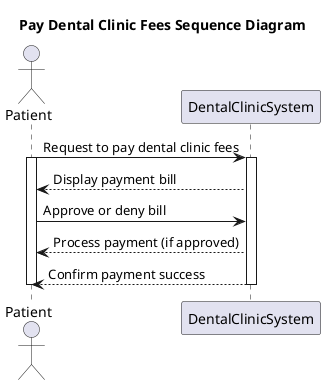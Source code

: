 @startuml
title Pay Dental Clinic Fees Sequence Diagram

Actor Patient
participant DentalClinicSystem

Patient -> DentalClinicSystem: Request to pay dental clinic fees
activate Patient
activate DentalClinicSystem

DentalClinicSystem --> Patient: Display payment bill
Patient -> DentalClinicSystem: Approve or deny bill
DentalClinicSystem --> Patient: Process payment (if approved)
DentalClinicSystem --> Patient: Confirm payment success

deactivate DentalClinicSystem
deactivate Patient
@enduml
